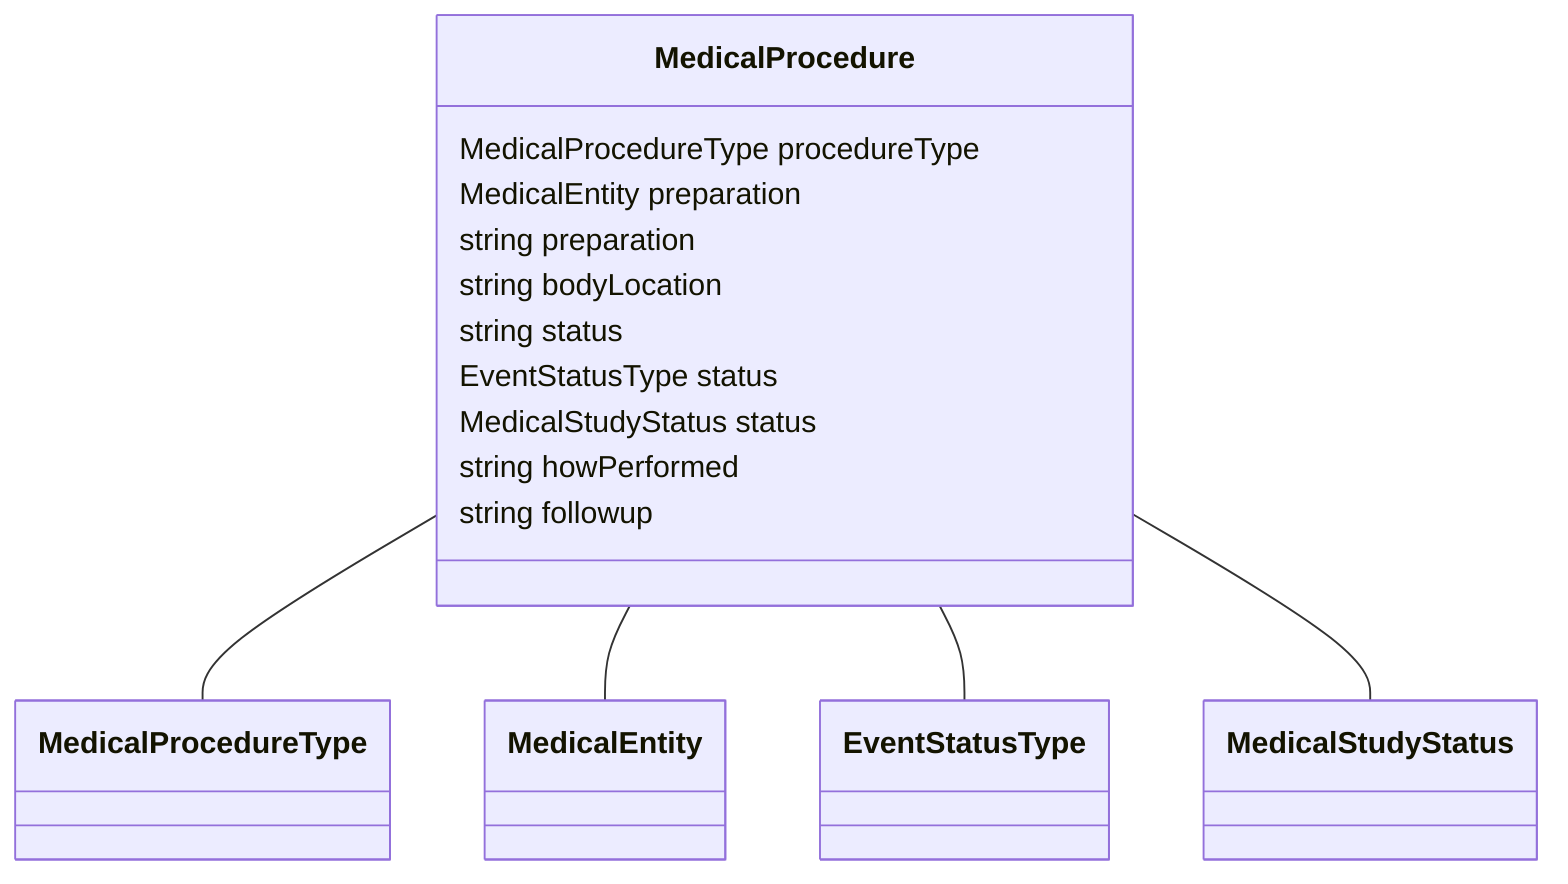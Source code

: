 classDiagram
  MedicalProcedure -- MedicalProcedureType
  MedicalProcedure -- MedicalEntity
  MedicalProcedure -- EventStatusType
  MedicalProcedure -- MedicalStudyStatus


class MedicalProcedure {

  MedicalProcedureType procedureType
  MedicalEntity preparation
  string preparation
  string bodyLocation
  string status
  EventStatusType status
  MedicalStudyStatus status
  string howPerformed
  string followup

 }
